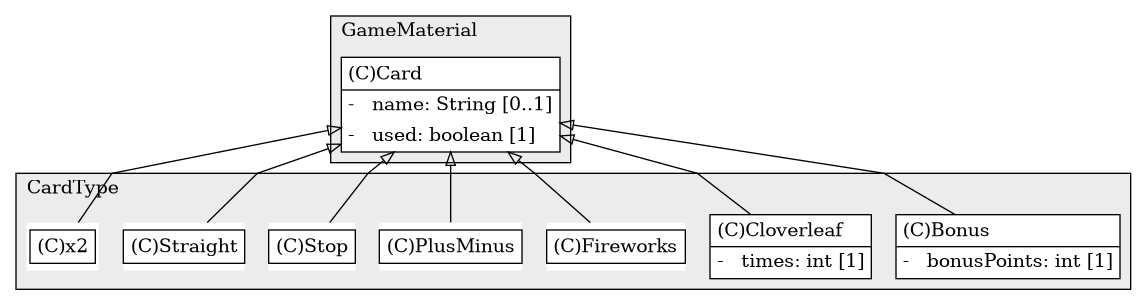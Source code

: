 @startuml

/' diagram meta data start
config=StructureConfiguration;
{
  "projectClassification": {
    "searchMode": "OpenProject", // OpenProject, AllProjects
    "includedProjects": "",
    "pathEndKeywords": "*.impl",
    "isClientPath": "",
    "isClientName": "",
    "isTestPath": "",
    "isTestName": "",
    "isMappingPath": "",
    "isMappingName": "",
    "isDataAccessPath": "",
    "isDataAccessName": "",
    "isDataStructurePath": "",
    "isDataStructureName": "",
    "isInterfaceStructuresPath": "",
    "isInterfaceStructuresName": "",
    "isEntryPointPath": "",
    "isEntryPointName": "",
    "treatFinalFieldsAsMandatory": false
  },
  "graphRestriction": {
    "classPackageExcludeFilter": "",
    "classPackageIncludeFilter": "",
    "classNameExcludeFilter": "",
    "classNameIncludeFilter": "",
    "methodNameExcludeFilter": "",
    "methodNameIncludeFilter": "",
    "removeByInheritance": "", // inheritance/annotation based filtering is done in a second step
    "removeByAnnotation": "",
    "removeByClassPackage": "", // cleanup the graph after inheritance/annotation based filtering is done
    "removeByClassName": "",
    "cutMappings": false,
    "cutEnum": true,
    "cutTests": true,
    "cutClient": true,
    "cutDataAccess": false,
    "cutInterfaceStructures": false,
    "cutDataStructures": false,
    "cutGetterAndSetter": true,
    "cutConstructors": true
  },
  "graphTraversal": {
    "forwardDepth": 6,
    "backwardDepth": 6,
    "classPackageExcludeFilter": "",
    "classPackageIncludeFilter": "",
    "classNameExcludeFilter": "",
    "classNameIncludeFilter": "",
    "methodNameExcludeFilter": "",
    "methodNameIncludeFilter": "",
    "hideMappings": false,
    "hideDataStructures": false,
    "hidePrivateMethods": true,
    "hideInterfaceCalls": true, // indirection: implementation -> interface (is hidden) -> implementation
    "onlyShowApplicationEntryPoints": false, // root node is included
    "useMethodCallsForStructureDiagram": "ForwardOnly" // ForwardOnly, BothDirections, No
  },
  "details": {
    "aggregation": "GroupByClass", // ByClass, GroupByClass, None
    "showClassGenericTypes": true,
    "showMethods": true,
    "showMethodParameterNames": true,
    "showMethodParameterTypes": true,
    "showMethodReturnType": true,
    "showPackageLevels": 2,
    "showDetailedClassStructure": true
  },
  "rootClass": "GameMaterial.Card",
  "extensionCallbackMethod": "" // qualified.class.name#methodName - signature: public static String method(String)
}
diagram meta data end '/



digraph g {
    rankdir="TB"
    splines=polyline
    

'nodes 
subgraph cluster_56416906 { 
   	label=CardType
	labeljust=l
	fillcolor="#ececec"
	style=filled
   
   Bonus1889773951[
	label=<<TABLE BORDER="1" CELLBORDER="0" CELLPADDING="4" CELLSPACING="0">
<TR><TD ALIGN="LEFT" >(C)Bonus</TD></TR>
<HR/>
<TR><TD ALIGN="LEFT" >-   bonusPoints: int [1]</TD></TR>
</TABLE>>
	style=filled
	margin=0
	shape=plaintext
	fillcolor="#FFFFFF"
];

Cloverleaf1889773951[
	label=<<TABLE BORDER="1" CELLBORDER="0" CELLPADDING="4" CELLSPACING="0">
<TR><TD ALIGN="LEFT" >(C)Cloverleaf</TD></TR>
<HR/>
<TR><TD ALIGN="LEFT" >-   times: int [1]</TD></TR>
</TABLE>>
	style=filled
	margin=0
	shape=plaintext
	fillcolor="#FFFFFF"
];

Fireworks1889773951[
	label=<<TABLE BORDER="1" CELLBORDER="0" CELLPADDING="4" CELLSPACING="0">
<TR><TD ALIGN="LEFT" >(C)Fireworks</TD></TR>
</TABLE>>
	style=filled
	margin=0
	shape=plaintext
	fillcolor="#FFFFFF"
];

PlusMinus1889773951[
	label=<<TABLE BORDER="1" CELLBORDER="0" CELLPADDING="4" CELLSPACING="0">
<TR><TD ALIGN="LEFT" >(C)PlusMinus</TD></TR>
</TABLE>>
	style=filled
	margin=0
	shape=plaintext
	fillcolor="#FFFFFF"
];

Stop1889773951[
	label=<<TABLE BORDER="1" CELLBORDER="0" CELLPADDING="4" CELLSPACING="0">
<TR><TD ALIGN="LEFT" >(C)Stop</TD></TR>
</TABLE>>
	style=filled
	margin=0
	shape=plaintext
	fillcolor="#FFFFFF"
];

Straight1889773951[
	label=<<TABLE BORDER="1" CELLBORDER="0" CELLPADDING="4" CELLSPACING="0">
<TR><TD ALIGN="LEFT" >(C)Straight</TD></TR>
</TABLE>>
	style=filled
	margin=0
	shape=plaintext
	fillcolor="#FFFFFF"
];

x21889773951[
	label=<<TABLE BORDER="1" CELLBORDER="0" CELLPADDING="4" CELLSPACING="0">
<TR><TD ALIGN="LEFT" >(C)x2</TD></TR>
</TABLE>>
	style=filled
	margin=0
	shape=plaintext
	fillcolor="#FFFFFF"
];
} 

subgraph cluster_618616665 { 
   	label=GameMaterial
	labeljust=l
	fillcolor="#ececec"
	style=filled
   
   Card618616665[
	label=<<TABLE BORDER="1" CELLBORDER="0" CELLPADDING="4" CELLSPACING="0">
<TR><TD ALIGN="LEFT" >(C)Card</TD></TR>
<HR/>
<TR><TD ALIGN="LEFT" >-   name: String [0..1]</TD></TR>
<TR><TD ALIGN="LEFT" >-   used: boolean [1]</TD></TR>
</TABLE>>
	style=filled
	margin=0
	shape=plaintext
	fillcolor="#FFFFFF"
];
} 

'edges    
Card618616665 -> Bonus1889773951[arrowhead=none, arrowtail=empty, dir=both];
Card618616665 -> Cloverleaf1889773951[arrowhead=none, arrowtail=empty, dir=both];
Card618616665 -> Fireworks1889773951[arrowhead=none, arrowtail=empty, dir=both];
Card618616665 -> PlusMinus1889773951[arrowhead=none, arrowtail=empty, dir=both];
Card618616665 -> Stop1889773951[arrowhead=none, arrowtail=empty, dir=both];
Card618616665 -> Straight1889773951[arrowhead=none, arrowtail=empty, dir=both];
Card618616665 -> x21889773951[arrowhead=none, arrowtail=empty, dir=both];
    
}
@enduml